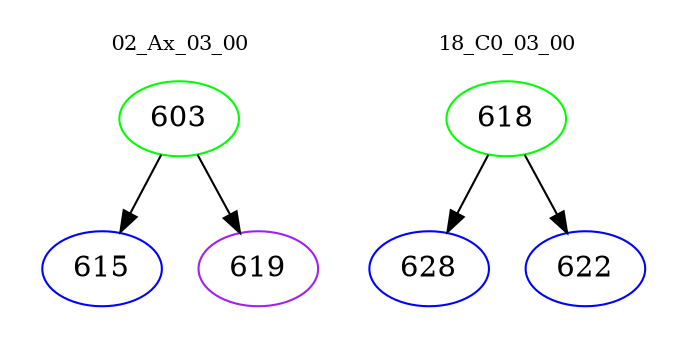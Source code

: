 digraph{
subgraph cluster_0 {
color = white
label = "02_Ax_03_00";
fontsize=10;
T0_603 [label="603", color="green"]
T0_603 -> T0_615 [color="black"]
T0_615 [label="615", color="blue"]
T0_603 -> T0_619 [color="black"]
T0_619 [label="619", color="purple"]
}
subgraph cluster_1 {
color = white
label = "18_C0_03_00";
fontsize=10;
T1_618 [label="618", color="green"]
T1_618 -> T1_628 [color="black"]
T1_628 [label="628", color="blue"]
T1_618 -> T1_622 [color="black"]
T1_622 [label="622", color="blue"]
}
}
